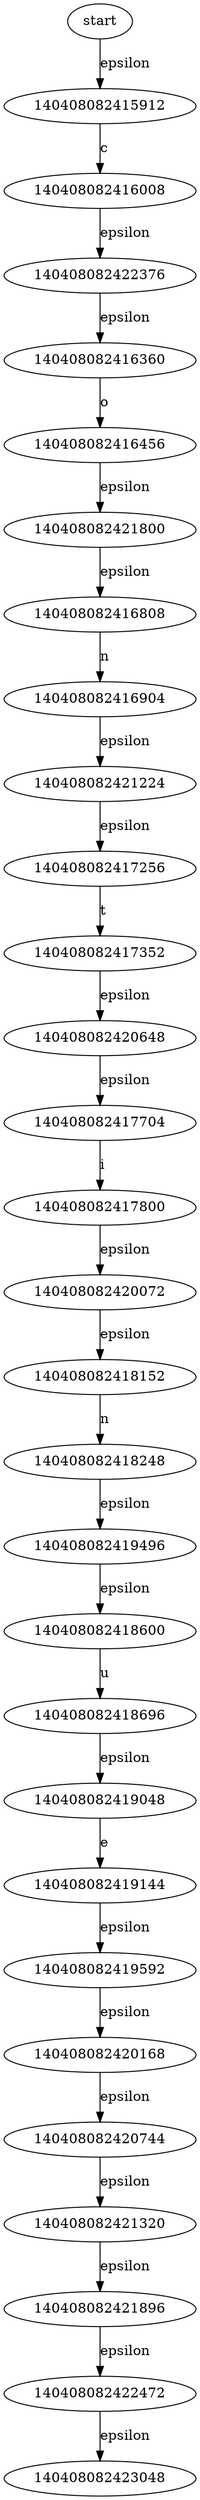 //	File[/Users/lee/Main/Proj/On_BJTU/Compiler_Projects/LiaLEX/fa.cpp] Line[172]	2022-09-29 19:30
digraph NFA{ 
140408082422952 [label = start] 
140408082415912 -> 140408082416008 [label = "c" ] 
140408082416008 -> 140408082422376 [label = "epsilon" ] 
140408082416360 -> 140408082416456 [label = "o" ] 
140408082416456 -> 140408082421800 [label = "epsilon" ] 
140408082416808 -> 140408082416904 [label = "n" ] 
140408082416904 -> 140408082421224 [label = "epsilon" ] 
140408082417256 -> 140408082417352 [label = "t" ] 
140408082417352 -> 140408082420648 [label = "epsilon" ] 
140408082417704 -> 140408082417800 [label = "i" ] 
140408082417800 -> 140408082420072 [label = "epsilon" ] 
140408082418152 -> 140408082418248 [label = "n" ] 
140408082418248 -> 140408082419496 [label = "epsilon" ] 
140408082418600 -> 140408082418696 [label = "u" ] 
140408082418696 -> 140408082419048 [label = "epsilon" ] 
140408082419048 -> 140408082419144 [label = "e" ] 
140408082419144 -> 140408082419592 [label = "epsilon" ] 
140408082419496 -> 140408082418600 [label = "epsilon" ] 
140408082419592 -> 140408082420168 [label = "epsilon" ] 
140408082420072 -> 140408082418152 [label = "epsilon" ] 
140408082420168 -> 140408082420744 [label = "epsilon" ] 
140408082420648 -> 140408082417704 [label = "epsilon" ] 
140408082420744 -> 140408082421320 [label = "epsilon" ] 
140408082421224 -> 140408082417256 [label = "epsilon" ] 
140408082421320 -> 140408082421896 [label = "epsilon" ] 
140408082421800 -> 140408082416808 [label = "epsilon" ] 
140408082421896 -> 140408082422472 [label = "epsilon" ] 
140408082422376 -> 140408082416360 [label = "epsilon" ] 
140408082422472 -> 140408082423048 [label = "epsilon" ] 
140408082422952 -> 140408082415912 [label = "epsilon" ] 
} 
